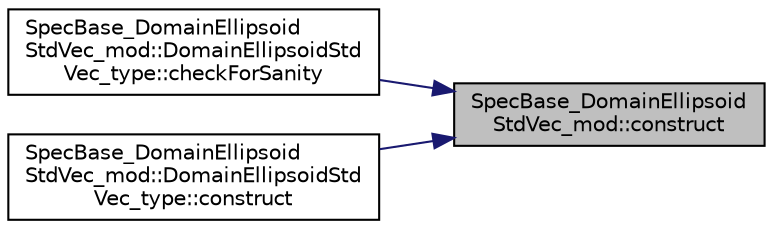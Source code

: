 digraph "SpecBase_DomainEllipsoidStdVec_mod::construct"
{
 // LATEX_PDF_SIZE
  edge [fontname="Helvetica",fontsize="10",labelfontname="Helvetica",labelfontsize="10"];
  node [fontname="Helvetica",fontsize="10",shape=record];
  rankdir="RL";
  Node1 [label="SpecBase_DomainEllipsoid\lStdVec_mod::construct",height=0.2,width=0.4,color="black", fillcolor="grey75", style="filled", fontcolor="black",tooltip=" "];
  Node1 -> Node2 [dir="back",color="midnightblue",fontsize="10",style="solid",fontname="Helvetica"];
  Node2 [label="SpecBase_DomainEllipsoid\lStdVec_mod::DomainEllipsoidStd\lVec_type::checkForSanity",height=0.2,width=0.4,color="black", fillcolor="white", style="filled",URL="$structSpecBase__DomainEllipsoidStdVec__mod_1_1DomainEllipsoidStdVec__type.html#a1ae0f0ce029f8b208ed03331533a326e",tooltip=" "];
  Node1 -> Node3 [dir="back",color="midnightblue",fontsize="10",style="solid",fontname="Helvetica"];
  Node3 [label="SpecBase_DomainEllipsoid\lStdVec_mod::DomainEllipsoidStd\lVec_type::construct",height=0.2,width=0.4,color="black", fillcolor="white", style="filled",URL="$structSpecBase__DomainEllipsoidStdVec__mod_1_1DomainEllipsoidStdVec__type.html#a1488c3fcbb0da21d4c0d3f0cebc6ac81",tooltip=" "];
}
